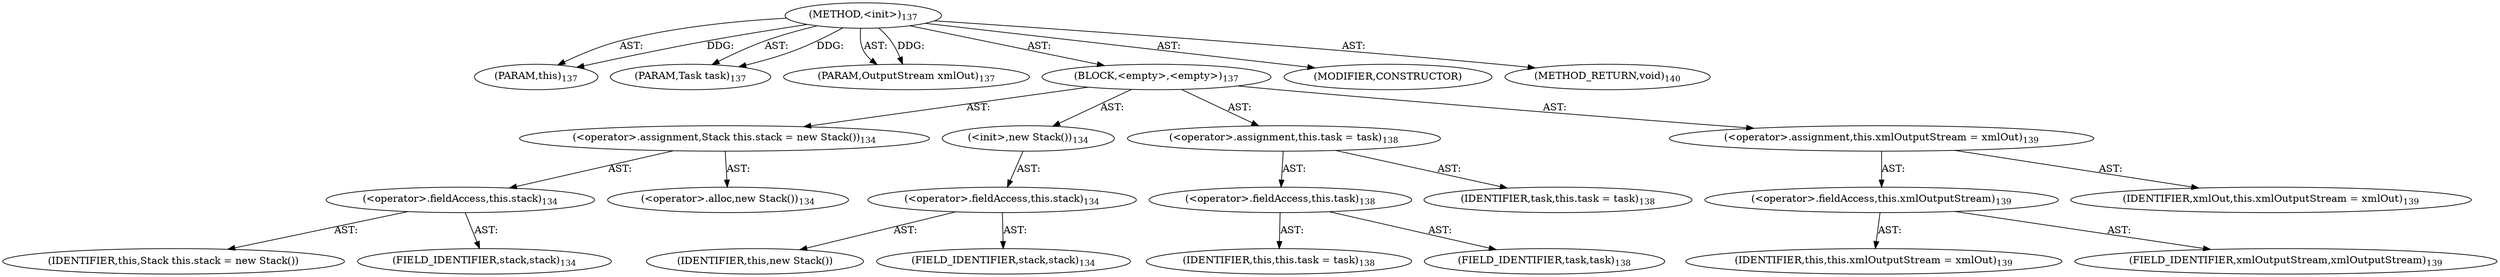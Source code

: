 digraph "&lt;init&gt;" {  
"111669149696" [label = <(METHOD,&lt;init&gt;)<SUB>137</SUB>> ]
"115964116997" [label = <(PARAM,this)<SUB>137</SUB>> ]
"115964116999" [label = <(PARAM,Task task)<SUB>137</SUB>> ]
"115964117000" [label = <(PARAM,OutputStream xmlOut)<SUB>137</SUB>> ]
"25769803776" [label = <(BLOCK,&lt;empty&gt;,&lt;empty&gt;)<SUB>137</SUB>> ]
"30064771072" [label = <(&lt;operator&gt;.assignment,Stack this.stack = new Stack())<SUB>134</SUB>> ]
"30064771073" [label = <(&lt;operator&gt;.fieldAccess,this.stack)<SUB>134</SUB>> ]
"68719476748" [label = <(IDENTIFIER,this,Stack this.stack = new Stack())> ]
"55834574848" [label = <(FIELD_IDENTIFIER,stack,stack)<SUB>134</SUB>> ]
"30064771074" [label = <(&lt;operator&gt;.alloc,new Stack())<SUB>134</SUB>> ]
"30064771075" [label = <(&lt;init&gt;,new Stack())<SUB>134</SUB>> ]
"30064771076" [label = <(&lt;operator&gt;.fieldAccess,this.stack)<SUB>134</SUB>> ]
"68719476749" [label = <(IDENTIFIER,this,new Stack())> ]
"55834574849" [label = <(FIELD_IDENTIFIER,stack,stack)<SUB>134</SUB>> ]
"30064771077" [label = <(&lt;operator&gt;.assignment,this.task = task)<SUB>138</SUB>> ]
"30064771078" [label = <(&lt;operator&gt;.fieldAccess,this.task)<SUB>138</SUB>> ]
"68719476743" [label = <(IDENTIFIER,this,this.task = task)<SUB>138</SUB>> ]
"55834574850" [label = <(FIELD_IDENTIFIER,task,task)<SUB>138</SUB>> ]
"68719476750" [label = <(IDENTIFIER,task,this.task = task)<SUB>138</SUB>> ]
"30064771079" [label = <(&lt;operator&gt;.assignment,this.xmlOutputStream = xmlOut)<SUB>139</SUB>> ]
"30064771080" [label = <(&lt;operator&gt;.fieldAccess,this.xmlOutputStream)<SUB>139</SUB>> ]
"68719476744" [label = <(IDENTIFIER,this,this.xmlOutputStream = xmlOut)<SUB>139</SUB>> ]
"55834574851" [label = <(FIELD_IDENTIFIER,xmlOutputStream,xmlOutputStream)<SUB>139</SUB>> ]
"68719476751" [label = <(IDENTIFIER,xmlOut,this.xmlOutputStream = xmlOut)<SUB>139</SUB>> ]
"133143986191" [label = <(MODIFIER,CONSTRUCTOR)> ]
"128849018880" [label = <(METHOD_RETURN,void)<SUB>140</SUB>> ]
  "111669149696" -> "115964116997"  [ label = "AST: "] 
  "111669149696" -> "115964116999"  [ label = "AST: "] 
  "111669149696" -> "115964117000"  [ label = "AST: "] 
  "111669149696" -> "25769803776"  [ label = "AST: "] 
  "111669149696" -> "133143986191"  [ label = "AST: "] 
  "111669149696" -> "128849018880"  [ label = "AST: "] 
  "25769803776" -> "30064771072"  [ label = "AST: "] 
  "25769803776" -> "30064771075"  [ label = "AST: "] 
  "25769803776" -> "30064771077"  [ label = "AST: "] 
  "25769803776" -> "30064771079"  [ label = "AST: "] 
  "30064771072" -> "30064771073"  [ label = "AST: "] 
  "30064771072" -> "30064771074"  [ label = "AST: "] 
  "30064771073" -> "68719476748"  [ label = "AST: "] 
  "30064771073" -> "55834574848"  [ label = "AST: "] 
  "30064771075" -> "30064771076"  [ label = "AST: "] 
  "30064771076" -> "68719476749"  [ label = "AST: "] 
  "30064771076" -> "55834574849"  [ label = "AST: "] 
  "30064771077" -> "30064771078"  [ label = "AST: "] 
  "30064771077" -> "68719476750"  [ label = "AST: "] 
  "30064771078" -> "68719476743"  [ label = "AST: "] 
  "30064771078" -> "55834574850"  [ label = "AST: "] 
  "30064771079" -> "30064771080"  [ label = "AST: "] 
  "30064771079" -> "68719476751"  [ label = "AST: "] 
  "30064771080" -> "68719476744"  [ label = "AST: "] 
  "30064771080" -> "55834574851"  [ label = "AST: "] 
  "111669149696" -> "115964116997"  [ label = "DDG: "] 
  "111669149696" -> "115964116999"  [ label = "DDG: "] 
  "111669149696" -> "115964117000"  [ label = "DDG: "] 
}
